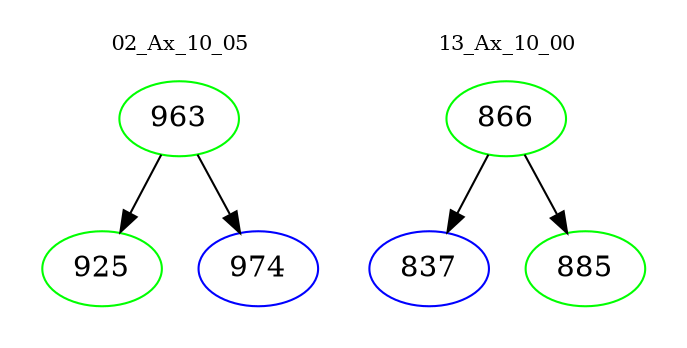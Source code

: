 digraph{
subgraph cluster_0 {
color = white
label = "02_Ax_10_05";
fontsize=10;
T0_963 [label="963", color="green"]
T0_963 -> T0_925 [color="black"]
T0_925 [label="925", color="green"]
T0_963 -> T0_974 [color="black"]
T0_974 [label="974", color="blue"]
}
subgraph cluster_1 {
color = white
label = "13_Ax_10_00";
fontsize=10;
T1_866 [label="866", color="green"]
T1_866 -> T1_837 [color="black"]
T1_837 [label="837", color="blue"]
T1_866 -> T1_885 [color="black"]
T1_885 [label="885", color="green"]
}
}
